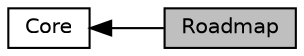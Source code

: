 digraph "Roadmap"
{
  edge [fontname="Helvetica",fontsize="10",labelfontname="Helvetica",labelfontsize="10"];
  node [fontname="Helvetica",fontsize="10",shape=box];
  rankdir=LR;
  Node2 [label="Core",height=0.2,width=0.4,color="black", fillcolor="white", style="filled",URL="$group__Core.html",tooltip=" "];
  Node1 [label="Roadmap",height=0.2,width=0.4,color="black", fillcolor="grey75", style="filled", fontcolor="black",tooltip="The roadmap used by sampling-based planning algorithms."];
  Node2->Node1 [shape=plaintext, dir="back", style="solid"];
}
